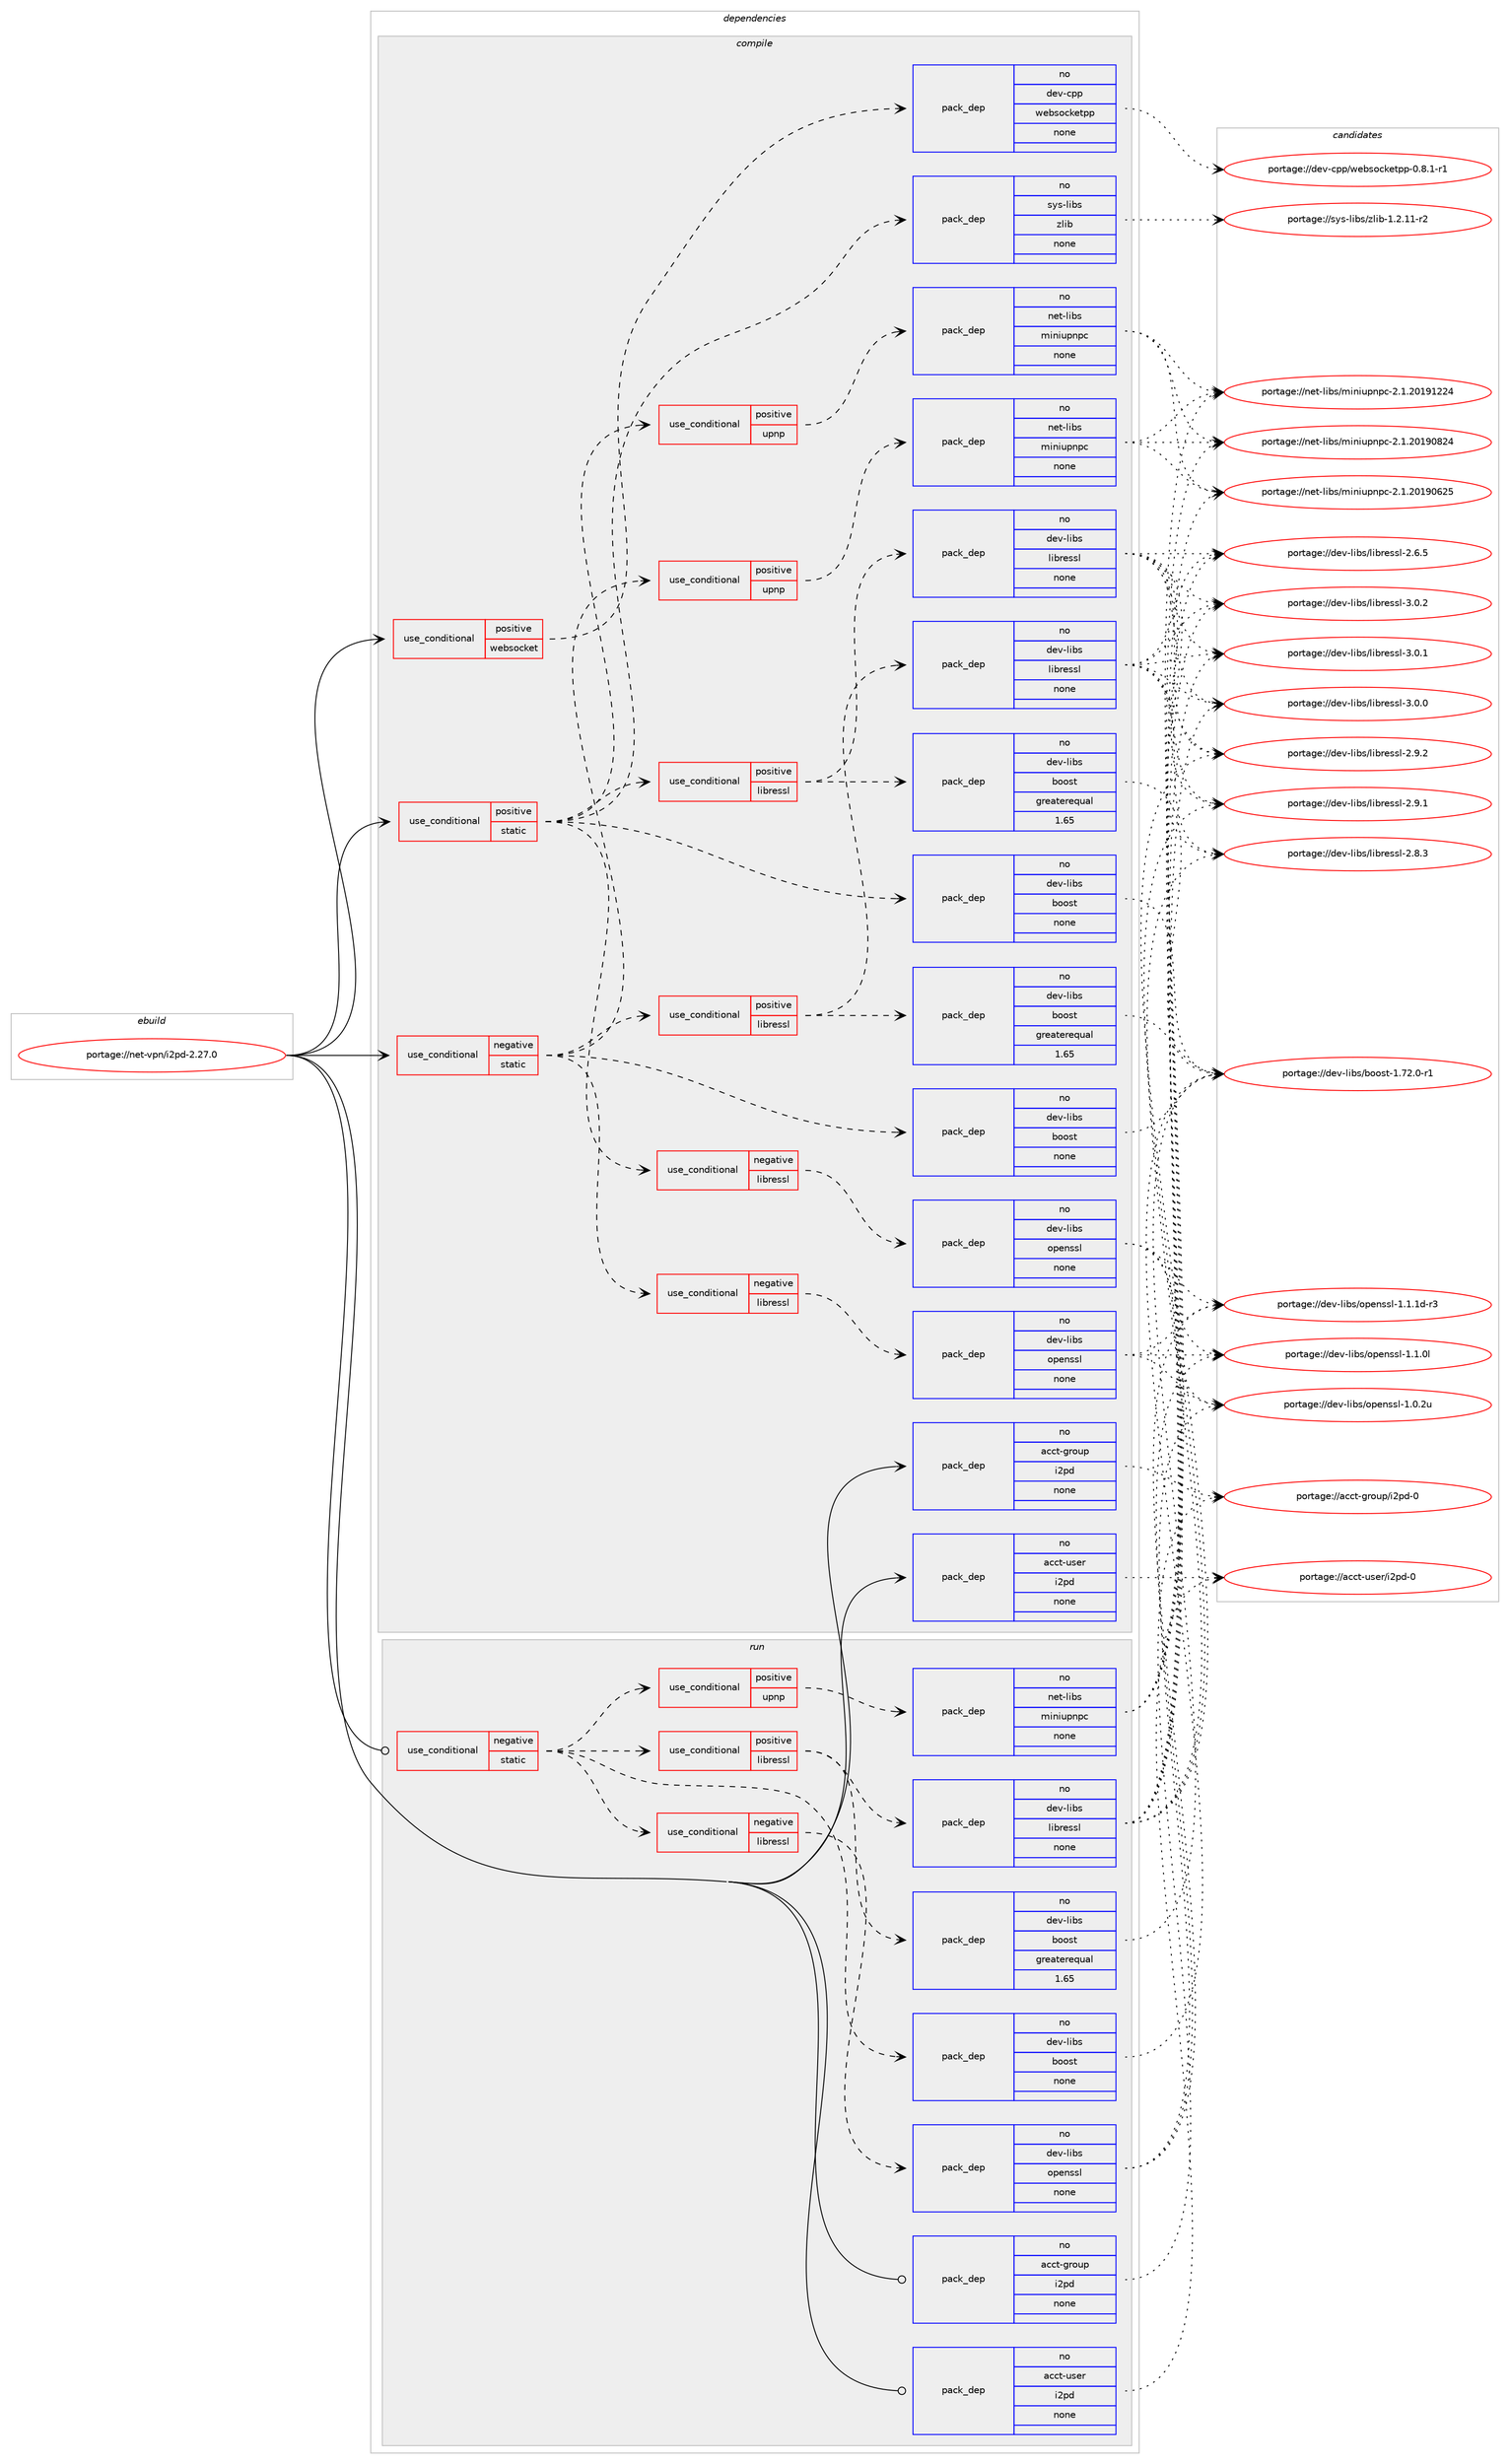 digraph prolog {

# *************
# Graph options
# *************

newrank=true;
concentrate=true;
compound=true;
graph [rankdir=LR,fontname=Helvetica,fontsize=10,ranksep=1.5];#, ranksep=2.5, nodesep=0.2];
edge  [arrowhead=vee];
node  [fontname=Helvetica,fontsize=10];

# **********
# The ebuild
# **********

subgraph cluster_leftcol {
color=gray;
rank=same;
label=<<i>ebuild</i>>;
id [label="portage://net-vpn/i2pd-2.27.0", color=red, width=4, href="../net-vpn/i2pd-2.27.0.svg"];
}

# ****************
# The dependencies
# ****************

subgraph cluster_midcol {
color=gray;
label=<<i>dependencies</i>>;
subgraph cluster_compile {
fillcolor="#eeeeee";
style=filled;
label=<<i>compile</i>>;
subgraph cond23233 {
dependency116070 [label=<<TABLE BORDER="0" CELLBORDER="1" CELLSPACING="0" CELLPADDING="4"><TR><TD ROWSPAN="3" CELLPADDING="10">use_conditional</TD></TR><TR><TD>negative</TD></TR><TR><TD>static</TD></TR></TABLE>>, shape=none, color=red];
subgraph pack90944 {
dependency116071 [label=<<TABLE BORDER="0" CELLBORDER="1" CELLSPACING="0" CELLPADDING="4" WIDTH="220"><TR><TD ROWSPAN="6" CELLPADDING="30">pack_dep</TD></TR><TR><TD WIDTH="110">no</TD></TR><TR><TD>dev-libs</TD></TR><TR><TD>boost</TD></TR><TR><TD>none</TD></TR><TR><TD></TD></TR></TABLE>>, shape=none, color=blue];
}
dependency116070:e -> dependency116071:w [weight=20,style="dashed",arrowhead="vee"];
subgraph cond23234 {
dependency116072 [label=<<TABLE BORDER="0" CELLBORDER="1" CELLSPACING="0" CELLPADDING="4"><TR><TD ROWSPAN="3" CELLPADDING="10">use_conditional</TD></TR><TR><TD>negative</TD></TR><TR><TD>libressl</TD></TR></TABLE>>, shape=none, color=red];
subgraph pack90945 {
dependency116073 [label=<<TABLE BORDER="0" CELLBORDER="1" CELLSPACING="0" CELLPADDING="4" WIDTH="220"><TR><TD ROWSPAN="6" CELLPADDING="30">pack_dep</TD></TR><TR><TD WIDTH="110">no</TD></TR><TR><TD>dev-libs</TD></TR><TR><TD>openssl</TD></TR><TR><TD>none</TD></TR><TR><TD></TD></TR></TABLE>>, shape=none, color=blue];
}
dependency116072:e -> dependency116073:w [weight=20,style="dashed",arrowhead="vee"];
}
dependency116070:e -> dependency116072:w [weight=20,style="dashed",arrowhead="vee"];
subgraph cond23235 {
dependency116074 [label=<<TABLE BORDER="0" CELLBORDER="1" CELLSPACING="0" CELLPADDING="4"><TR><TD ROWSPAN="3" CELLPADDING="10">use_conditional</TD></TR><TR><TD>positive</TD></TR><TR><TD>libressl</TD></TR></TABLE>>, shape=none, color=red];
subgraph pack90946 {
dependency116075 [label=<<TABLE BORDER="0" CELLBORDER="1" CELLSPACING="0" CELLPADDING="4" WIDTH="220"><TR><TD ROWSPAN="6" CELLPADDING="30">pack_dep</TD></TR><TR><TD WIDTH="110">no</TD></TR><TR><TD>dev-libs</TD></TR><TR><TD>libressl</TD></TR><TR><TD>none</TD></TR><TR><TD></TD></TR></TABLE>>, shape=none, color=blue];
}
dependency116074:e -> dependency116075:w [weight=20,style="dashed",arrowhead="vee"];
subgraph pack90947 {
dependency116076 [label=<<TABLE BORDER="0" CELLBORDER="1" CELLSPACING="0" CELLPADDING="4" WIDTH="220"><TR><TD ROWSPAN="6" CELLPADDING="30">pack_dep</TD></TR><TR><TD WIDTH="110">no</TD></TR><TR><TD>dev-libs</TD></TR><TR><TD>boost</TD></TR><TR><TD>greaterequal</TD></TR><TR><TD>1.65</TD></TR></TABLE>>, shape=none, color=blue];
}
dependency116074:e -> dependency116076:w [weight=20,style="dashed",arrowhead="vee"];
}
dependency116070:e -> dependency116074:w [weight=20,style="dashed",arrowhead="vee"];
subgraph cond23236 {
dependency116077 [label=<<TABLE BORDER="0" CELLBORDER="1" CELLSPACING="0" CELLPADDING="4"><TR><TD ROWSPAN="3" CELLPADDING="10">use_conditional</TD></TR><TR><TD>positive</TD></TR><TR><TD>upnp</TD></TR></TABLE>>, shape=none, color=red];
subgraph pack90948 {
dependency116078 [label=<<TABLE BORDER="0" CELLBORDER="1" CELLSPACING="0" CELLPADDING="4" WIDTH="220"><TR><TD ROWSPAN="6" CELLPADDING="30">pack_dep</TD></TR><TR><TD WIDTH="110">no</TD></TR><TR><TD>net-libs</TD></TR><TR><TD>miniupnpc</TD></TR><TR><TD>none</TD></TR><TR><TD></TD></TR></TABLE>>, shape=none, color=blue];
}
dependency116077:e -> dependency116078:w [weight=20,style="dashed",arrowhead="vee"];
}
dependency116070:e -> dependency116077:w [weight=20,style="dashed",arrowhead="vee"];
}
id:e -> dependency116070:w [weight=20,style="solid",arrowhead="vee"];
subgraph cond23237 {
dependency116079 [label=<<TABLE BORDER="0" CELLBORDER="1" CELLSPACING="0" CELLPADDING="4"><TR><TD ROWSPAN="3" CELLPADDING="10">use_conditional</TD></TR><TR><TD>positive</TD></TR><TR><TD>static</TD></TR></TABLE>>, shape=none, color=red];
subgraph pack90949 {
dependency116080 [label=<<TABLE BORDER="0" CELLBORDER="1" CELLSPACING="0" CELLPADDING="4" WIDTH="220"><TR><TD ROWSPAN="6" CELLPADDING="30">pack_dep</TD></TR><TR><TD WIDTH="110">no</TD></TR><TR><TD>dev-libs</TD></TR><TR><TD>boost</TD></TR><TR><TD>none</TD></TR><TR><TD></TD></TR></TABLE>>, shape=none, color=blue];
}
dependency116079:e -> dependency116080:w [weight=20,style="dashed",arrowhead="vee"];
subgraph cond23238 {
dependency116081 [label=<<TABLE BORDER="0" CELLBORDER="1" CELLSPACING="0" CELLPADDING="4"><TR><TD ROWSPAN="3" CELLPADDING="10">use_conditional</TD></TR><TR><TD>negative</TD></TR><TR><TD>libressl</TD></TR></TABLE>>, shape=none, color=red];
subgraph pack90950 {
dependency116082 [label=<<TABLE BORDER="0" CELLBORDER="1" CELLSPACING="0" CELLPADDING="4" WIDTH="220"><TR><TD ROWSPAN="6" CELLPADDING="30">pack_dep</TD></TR><TR><TD WIDTH="110">no</TD></TR><TR><TD>dev-libs</TD></TR><TR><TD>openssl</TD></TR><TR><TD>none</TD></TR><TR><TD></TD></TR></TABLE>>, shape=none, color=blue];
}
dependency116081:e -> dependency116082:w [weight=20,style="dashed",arrowhead="vee"];
}
dependency116079:e -> dependency116081:w [weight=20,style="dashed",arrowhead="vee"];
subgraph cond23239 {
dependency116083 [label=<<TABLE BORDER="0" CELLBORDER="1" CELLSPACING="0" CELLPADDING="4"><TR><TD ROWSPAN="3" CELLPADDING="10">use_conditional</TD></TR><TR><TD>positive</TD></TR><TR><TD>libressl</TD></TR></TABLE>>, shape=none, color=red];
subgraph pack90951 {
dependency116084 [label=<<TABLE BORDER="0" CELLBORDER="1" CELLSPACING="0" CELLPADDING="4" WIDTH="220"><TR><TD ROWSPAN="6" CELLPADDING="30">pack_dep</TD></TR><TR><TD WIDTH="110">no</TD></TR><TR><TD>dev-libs</TD></TR><TR><TD>libressl</TD></TR><TR><TD>none</TD></TR><TR><TD></TD></TR></TABLE>>, shape=none, color=blue];
}
dependency116083:e -> dependency116084:w [weight=20,style="dashed",arrowhead="vee"];
subgraph pack90952 {
dependency116085 [label=<<TABLE BORDER="0" CELLBORDER="1" CELLSPACING="0" CELLPADDING="4" WIDTH="220"><TR><TD ROWSPAN="6" CELLPADDING="30">pack_dep</TD></TR><TR><TD WIDTH="110">no</TD></TR><TR><TD>dev-libs</TD></TR><TR><TD>boost</TD></TR><TR><TD>greaterequal</TD></TR><TR><TD>1.65</TD></TR></TABLE>>, shape=none, color=blue];
}
dependency116083:e -> dependency116085:w [weight=20,style="dashed",arrowhead="vee"];
}
dependency116079:e -> dependency116083:w [weight=20,style="dashed",arrowhead="vee"];
subgraph pack90953 {
dependency116086 [label=<<TABLE BORDER="0" CELLBORDER="1" CELLSPACING="0" CELLPADDING="4" WIDTH="220"><TR><TD ROWSPAN="6" CELLPADDING="30">pack_dep</TD></TR><TR><TD WIDTH="110">no</TD></TR><TR><TD>sys-libs</TD></TR><TR><TD>zlib</TD></TR><TR><TD>none</TD></TR><TR><TD></TD></TR></TABLE>>, shape=none, color=blue];
}
dependency116079:e -> dependency116086:w [weight=20,style="dashed",arrowhead="vee"];
subgraph cond23240 {
dependency116087 [label=<<TABLE BORDER="0" CELLBORDER="1" CELLSPACING="0" CELLPADDING="4"><TR><TD ROWSPAN="3" CELLPADDING="10">use_conditional</TD></TR><TR><TD>positive</TD></TR><TR><TD>upnp</TD></TR></TABLE>>, shape=none, color=red];
subgraph pack90954 {
dependency116088 [label=<<TABLE BORDER="0" CELLBORDER="1" CELLSPACING="0" CELLPADDING="4" WIDTH="220"><TR><TD ROWSPAN="6" CELLPADDING="30">pack_dep</TD></TR><TR><TD WIDTH="110">no</TD></TR><TR><TD>net-libs</TD></TR><TR><TD>miniupnpc</TD></TR><TR><TD>none</TD></TR><TR><TD></TD></TR></TABLE>>, shape=none, color=blue];
}
dependency116087:e -> dependency116088:w [weight=20,style="dashed",arrowhead="vee"];
}
dependency116079:e -> dependency116087:w [weight=20,style="dashed",arrowhead="vee"];
}
id:e -> dependency116079:w [weight=20,style="solid",arrowhead="vee"];
subgraph cond23241 {
dependency116089 [label=<<TABLE BORDER="0" CELLBORDER="1" CELLSPACING="0" CELLPADDING="4"><TR><TD ROWSPAN="3" CELLPADDING="10">use_conditional</TD></TR><TR><TD>positive</TD></TR><TR><TD>websocket</TD></TR></TABLE>>, shape=none, color=red];
subgraph pack90955 {
dependency116090 [label=<<TABLE BORDER="0" CELLBORDER="1" CELLSPACING="0" CELLPADDING="4" WIDTH="220"><TR><TD ROWSPAN="6" CELLPADDING="30">pack_dep</TD></TR><TR><TD WIDTH="110">no</TD></TR><TR><TD>dev-cpp</TD></TR><TR><TD>websocketpp</TD></TR><TR><TD>none</TD></TR><TR><TD></TD></TR></TABLE>>, shape=none, color=blue];
}
dependency116089:e -> dependency116090:w [weight=20,style="dashed",arrowhead="vee"];
}
id:e -> dependency116089:w [weight=20,style="solid",arrowhead="vee"];
subgraph pack90956 {
dependency116091 [label=<<TABLE BORDER="0" CELLBORDER="1" CELLSPACING="0" CELLPADDING="4" WIDTH="220"><TR><TD ROWSPAN="6" CELLPADDING="30">pack_dep</TD></TR><TR><TD WIDTH="110">no</TD></TR><TR><TD>acct-group</TD></TR><TR><TD>i2pd</TD></TR><TR><TD>none</TD></TR><TR><TD></TD></TR></TABLE>>, shape=none, color=blue];
}
id:e -> dependency116091:w [weight=20,style="solid",arrowhead="vee"];
subgraph pack90957 {
dependency116092 [label=<<TABLE BORDER="0" CELLBORDER="1" CELLSPACING="0" CELLPADDING="4" WIDTH="220"><TR><TD ROWSPAN="6" CELLPADDING="30">pack_dep</TD></TR><TR><TD WIDTH="110">no</TD></TR><TR><TD>acct-user</TD></TR><TR><TD>i2pd</TD></TR><TR><TD>none</TD></TR><TR><TD></TD></TR></TABLE>>, shape=none, color=blue];
}
id:e -> dependency116092:w [weight=20,style="solid",arrowhead="vee"];
}
subgraph cluster_compileandrun {
fillcolor="#eeeeee";
style=filled;
label=<<i>compile and run</i>>;
}
subgraph cluster_run {
fillcolor="#eeeeee";
style=filled;
label=<<i>run</i>>;
subgraph cond23242 {
dependency116093 [label=<<TABLE BORDER="0" CELLBORDER="1" CELLSPACING="0" CELLPADDING="4"><TR><TD ROWSPAN="3" CELLPADDING="10">use_conditional</TD></TR><TR><TD>negative</TD></TR><TR><TD>static</TD></TR></TABLE>>, shape=none, color=red];
subgraph pack90958 {
dependency116094 [label=<<TABLE BORDER="0" CELLBORDER="1" CELLSPACING="0" CELLPADDING="4" WIDTH="220"><TR><TD ROWSPAN="6" CELLPADDING="30">pack_dep</TD></TR><TR><TD WIDTH="110">no</TD></TR><TR><TD>dev-libs</TD></TR><TR><TD>boost</TD></TR><TR><TD>none</TD></TR><TR><TD></TD></TR></TABLE>>, shape=none, color=blue];
}
dependency116093:e -> dependency116094:w [weight=20,style="dashed",arrowhead="vee"];
subgraph cond23243 {
dependency116095 [label=<<TABLE BORDER="0" CELLBORDER="1" CELLSPACING="0" CELLPADDING="4"><TR><TD ROWSPAN="3" CELLPADDING="10">use_conditional</TD></TR><TR><TD>negative</TD></TR><TR><TD>libressl</TD></TR></TABLE>>, shape=none, color=red];
subgraph pack90959 {
dependency116096 [label=<<TABLE BORDER="0" CELLBORDER="1" CELLSPACING="0" CELLPADDING="4" WIDTH="220"><TR><TD ROWSPAN="6" CELLPADDING="30">pack_dep</TD></TR><TR><TD WIDTH="110">no</TD></TR><TR><TD>dev-libs</TD></TR><TR><TD>openssl</TD></TR><TR><TD>none</TD></TR><TR><TD></TD></TR></TABLE>>, shape=none, color=blue];
}
dependency116095:e -> dependency116096:w [weight=20,style="dashed",arrowhead="vee"];
}
dependency116093:e -> dependency116095:w [weight=20,style="dashed",arrowhead="vee"];
subgraph cond23244 {
dependency116097 [label=<<TABLE BORDER="0" CELLBORDER="1" CELLSPACING="0" CELLPADDING="4"><TR><TD ROWSPAN="3" CELLPADDING="10">use_conditional</TD></TR><TR><TD>positive</TD></TR><TR><TD>libressl</TD></TR></TABLE>>, shape=none, color=red];
subgraph pack90960 {
dependency116098 [label=<<TABLE BORDER="0" CELLBORDER="1" CELLSPACING="0" CELLPADDING="4" WIDTH="220"><TR><TD ROWSPAN="6" CELLPADDING="30">pack_dep</TD></TR><TR><TD WIDTH="110">no</TD></TR><TR><TD>dev-libs</TD></TR><TR><TD>libressl</TD></TR><TR><TD>none</TD></TR><TR><TD></TD></TR></TABLE>>, shape=none, color=blue];
}
dependency116097:e -> dependency116098:w [weight=20,style="dashed",arrowhead="vee"];
subgraph pack90961 {
dependency116099 [label=<<TABLE BORDER="0" CELLBORDER="1" CELLSPACING="0" CELLPADDING="4" WIDTH="220"><TR><TD ROWSPAN="6" CELLPADDING="30">pack_dep</TD></TR><TR><TD WIDTH="110">no</TD></TR><TR><TD>dev-libs</TD></TR><TR><TD>boost</TD></TR><TR><TD>greaterequal</TD></TR><TR><TD>1.65</TD></TR></TABLE>>, shape=none, color=blue];
}
dependency116097:e -> dependency116099:w [weight=20,style="dashed",arrowhead="vee"];
}
dependency116093:e -> dependency116097:w [weight=20,style="dashed",arrowhead="vee"];
subgraph cond23245 {
dependency116100 [label=<<TABLE BORDER="0" CELLBORDER="1" CELLSPACING="0" CELLPADDING="4"><TR><TD ROWSPAN="3" CELLPADDING="10">use_conditional</TD></TR><TR><TD>positive</TD></TR><TR><TD>upnp</TD></TR></TABLE>>, shape=none, color=red];
subgraph pack90962 {
dependency116101 [label=<<TABLE BORDER="0" CELLBORDER="1" CELLSPACING="0" CELLPADDING="4" WIDTH="220"><TR><TD ROWSPAN="6" CELLPADDING="30">pack_dep</TD></TR><TR><TD WIDTH="110">no</TD></TR><TR><TD>net-libs</TD></TR><TR><TD>miniupnpc</TD></TR><TR><TD>none</TD></TR><TR><TD></TD></TR></TABLE>>, shape=none, color=blue];
}
dependency116100:e -> dependency116101:w [weight=20,style="dashed",arrowhead="vee"];
}
dependency116093:e -> dependency116100:w [weight=20,style="dashed",arrowhead="vee"];
}
id:e -> dependency116093:w [weight=20,style="solid",arrowhead="odot"];
subgraph pack90963 {
dependency116102 [label=<<TABLE BORDER="0" CELLBORDER="1" CELLSPACING="0" CELLPADDING="4" WIDTH="220"><TR><TD ROWSPAN="6" CELLPADDING="30">pack_dep</TD></TR><TR><TD WIDTH="110">no</TD></TR><TR><TD>acct-group</TD></TR><TR><TD>i2pd</TD></TR><TR><TD>none</TD></TR><TR><TD></TD></TR></TABLE>>, shape=none, color=blue];
}
id:e -> dependency116102:w [weight=20,style="solid",arrowhead="odot"];
subgraph pack90964 {
dependency116103 [label=<<TABLE BORDER="0" CELLBORDER="1" CELLSPACING="0" CELLPADDING="4" WIDTH="220"><TR><TD ROWSPAN="6" CELLPADDING="30">pack_dep</TD></TR><TR><TD WIDTH="110">no</TD></TR><TR><TD>acct-user</TD></TR><TR><TD>i2pd</TD></TR><TR><TD>none</TD></TR><TR><TD></TD></TR></TABLE>>, shape=none, color=blue];
}
id:e -> dependency116103:w [weight=20,style="solid",arrowhead="odot"];
}
}

# **************
# The candidates
# **************

subgraph cluster_choices {
rank=same;
color=gray;
label=<<i>candidates</i>>;

subgraph choice90944 {
color=black;
nodesep=1;
choice10010111845108105981154798111111115116454946555046484511449 [label="portage://dev-libs/boost-1.72.0-r1", color=red, width=4,href="../dev-libs/boost-1.72.0-r1.svg"];
dependency116071:e -> choice10010111845108105981154798111111115116454946555046484511449:w [style=dotted,weight="100"];
}
subgraph choice90945 {
color=black;
nodesep=1;
choice1001011184510810598115471111121011101151151084549464946491004511451 [label="portage://dev-libs/openssl-1.1.1d-r3", color=red, width=4,href="../dev-libs/openssl-1.1.1d-r3.svg"];
choice100101118451081059811547111112101110115115108454946494648108 [label="portage://dev-libs/openssl-1.1.0l", color=red, width=4,href="../dev-libs/openssl-1.1.0l.svg"];
choice100101118451081059811547111112101110115115108454946484650117 [label="portage://dev-libs/openssl-1.0.2u", color=red, width=4,href="../dev-libs/openssl-1.0.2u.svg"];
dependency116073:e -> choice1001011184510810598115471111121011101151151084549464946491004511451:w [style=dotted,weight="100"];
dependency116073:e -> choice100101118451081059811547111112101110115115108454946494648108:w [style=dotted,weight="100"];
dependency116073:e -> choice100101118451081059811547111112101110115115108454946484650117:w [style=dotted,weight="100"];
}
subgraph choice90946 {
color=black;
nodesep=1;
choice10010111845108105981154710810598114101115115108455146484650 [label="portage://dev-libs/libressl-3.0.2", color=red, width=4,href="../dev-libs/libressl-3.0.2.svg"];
choice10010111845108105981154710810598114101115115108455146484649 [label="portage://dev-libs/libressl-3.0.1", color=red, width=4,href="../dev-libs/libressl-3.0.1.svg"];
choice10010111845108105981154710810598114101115115108455146484648 [label="portage://dev-libs/libressl-3.0.0", color=red, width=4,href="../dev-libs/libressl-3.0.0.svg"];
choice10010111845108105981154710810598114101115115108455046574650 [label="portage://dev-libs/libressl-2.9.2", color=red, width=4,href="../dev-libs/libressl-2.9.2.svg"];
choice10010111845108105981154710810598114101115115108455046574649 [label="portage://dev-libs/libressl-2.9.1", color=red, width=4,href="../dev-libs/libressl-2.9.1.svg"];
choice10010111845108105981154710810598114101115115108455046564651 [label="portage://dev-libs/libressl-2.8.3", color=red, width=4,href="../dev-libs/libressl-2.8.3.svg"];
choice10010111845108105981154710810598114101115115108455046544653 [label="portage://dev-libs/libressl-2.6.5", color=red, width=4,href="../dev-libs/libressl-2.6.5.svg"];
dependency116075:e -> choice10010111845108105981154710810598114101115115108455146484650:w [style=dotted,weight="100"];
dependency116075:e -> choice10010111845108105981154710810598114101115115108455146484649:w [style=dotted,weight="100"];
dependency116075:e -> choice10010111845108105981154710810598114101115115108455146484648:w [style=dotted,weight="100"];
dependency116075:e -> choice10010111845108105981154710810598114101115115108455046574650:w [style=dotted,weight="100"];
dependency116075:e -> choice10010111845108105981154710810598114101115115108455046574649:w [style=dotted,weight="100"];
dependency116075:e -> choice10010111845108105981154710810598114101115115108455046564651:w [style=dotted,weight="100"];
dependency116075:e -> choice10010111845108105981154710810598114101115115108455046544653:w [style=dotted,weight="100"];
}
subgraph choice90947 {
color=black;
nodesep=1;
choice10010111845108105981154798111111115116454946555046484511449 [label="portage://dev-libs/boost-1.72.0-r1", color=red, width=4,href="../dev-libs/boost-1.72.0-r1.svg"];
dependency116076:e -> choice10010111845108105981154798111111115116454946555046484511449:w [style=dotted,weight="100"];
}
subgraph choice90948 {
color=black;
nodesep=1;
choice1101011164510810598115471091051101051171121101129945504649465048495749505052 [label="portage://net-libs/miniupnpc-2.1.20191224", color=red, width=4,href="../net-libs/miniupnpc-2.1.20191224.svg"];
choice1101011164510810598115471091051101051171121101129945504649465048495748565052 [label="portage://net-libs/miniupnpc-2.1.20190824", color=red, width=4,href="../net-libs/miniupnpc-2.1.20190824.svg"];
choice1101011164510810598115471091051101051171121101129945504649465048495748545053 [label="portage://net-libs/miniupnpc-2.1.20190625", color=red, width=4,href="../net-libs/miniupnpc-2.1.20190625.svg"];
dependency116078:e -> choice1101011164510810598115471091051101051171121101129945504649465048495749505052:w [style=dotted,weight="100"];
dependency116078:e -> choice1101011164510810598115471091051101051171121101129945504649465048495748565052:w [style=dotted,weight="100"];
dependency116078:e -> choice1101011164510810598115471091051101051171121101129945504649465048495748545053:w [style=dotted,weight="100"];
}
subgraph choice90949 {
color=black;
nodesep=1;
choice10010111845108105981154798111111115116454946555046484511449 [label="portage://dev-libs/boost-1.72.0-r1", color=red, width=4,href="../dev-libs/boost-1.72.0-r1.svg"];
dependency116080:e -> choice10010111845108105981154798111111115116454946555046484511449:w [style=dotted,weight="100"];
}
subgraph choice90950 {
color=black;
nodesep=1;
choice1001011184510810598115471111121011101151151084549464946491004511451 [label="portage://dev-libs/openssl-1.1.1d-r3", color=red, width=4,href="../dev-libs/openssl-1.1.1d-r3.svg"];
choice100101118451081059811547111112101110115115108454946494648108 [label="portage://dev-libs/openssl-1.1.0l", color=red, width=4,href="../dev-libs/openssl-1.1.0l.svg"];
choice100101118451081059811547111112101110115115108454946484650117 [label="portage://dev-libs/openssl-1.0.2u", color=red, width=4,href="../dev-libs/openssl-1.0.2u.svg"];
dependency116082:e -> choice1001011184510810598115471111121011101151151084549464946491004511451:w [style=dotted,weight="100"];
dependency116082:e -> choice100101118451081059811547111112101110115115108454946494648108:w [style=dotted,weight="100"];
dependency116082:e -> choice100101118451081059811547111112101110115115108454946484650117:w [style=dotted,weight="100"];
}
subgraph choice90951 {
color=black;
nodesep=1;
choice10010111845108105981154710810598114101115115108455146484650 [label="portage://dev-libs/libressl-3.0.2", color=red, width=4,href="../dev-libs/libressl-3.0.2.svg"];
choice10010111845108105981154710810598114101115115108455146484649 [label="portage://dev-libs/libressl-3.0.1", color=red, width=4,href="../dev-libs/libressl-3.0.1.svg"];
choice10010111845108105981154710810598114101115115108455146484648 [label="portage://dev-libs/libressl-3.0.0", color=red, width=4,href="../dev-libs/libressl-3.0.0.svg"];
choice10010111845108105981154710810598114101115115108455046574650 [label="portage://dev-libs/libressl-2.9.2", color=red, width=4,href="../dev-libs/libressl-2.9.2.svg"];
choice10010111845108105981154710810598114101115115108455046574649 [label="portage://dev-libs/libressl-2.9.1", color=red, width=4,href="../dev-libs/libressl-2.9.1.svg"];
choice10010111845108105981154710810598114101115115108455046564651 [label="portage://dev-libs/libressl-2.8.3", color=red, width=4,href="../dev-libs/libressl-2.8.3.svg"];
choice10010111845108105981154710810598114101115115108455046544653 [label="portage://dev-libs/libressl-2.6.5", color=red, width=4,href="../dev-libs/libressl-2.6.5.svg"];
dependency116084:e -> choice10010111845108105981154710810598114101115115108455146484650:w [style=dotted,weight="100"];
dependency116084:e -> choice10010111845108105981154710810598114101115115108455146484649:w [style=dotted,weight="100"];
dependency116084:e -> choice10010111845108105981154710810598114101115115108455146484648:w [style=dotted,weight="100"];
dependency116084:e -> choice10010111845108105981154710810598114101115115108455046574650:w [style=dotted,weight="100"];
dependency116084:e -> choice10010111845108105981154710810598114101115115108455046574649:w [style=dotted,weight="100"];
dependency116084:e -> choice10010111845108105981154710810598114101115115108455046564651:w [style=dotted,weight="100"];
dependency116084:e -> choice10010111845108105981154710810598114101115115108455046544653:w [style=dotted,weight="100"];
}
subgraph choice90952 {
color=black;
nodesep=1;
choice10010111845108105981154798111111115116454946555046484511449 [label="portage://dev-libs/boost-1.72.0-r1", color=red, width=4,href="../dev-libs/boost-1.72.0-r1.svg"];
dependency116085:e -> choice10010111845108105981154798111111115116454946555046484511449:w [style=dotted,weight="100"];
}
subgraph choice90953 {
color=black;
nodesep=1;
choice11512111545108105981154712210810598454946504649494511450 [label="portage://sys-libs/zlib-1.2.11-r2", color=red, width=4,href="../sys-libs/zlib-1.2.11-r2.svg"];
dependency116086:e -> choice11512111545108105981154712210810598454946504649494511450:w [style=dotted,weight="100"];
}
subgraph choice90954 {
color=black;
nodesep=1;
choice1101011164510810598115471091051101051171121101129945504649465048495749505052 [label="portage://net-libs/miniupnpc-2.1.20191224", color=red, width=4,href="../net-libs/miniupnpc-2.1.20191224.svg"];
choice1101011164510810598115471091051101051171121101129945504649465048495748565052 [label="portage://net-libs/miniupnpc-2.1.20190824", color=red, width=4,href="../net-libs/miniupnpc-2.1.20190824.svg"];
choice1101011164510810598115471091051101051171121101129945504649465048495748545053 [label="portage://net-libs/miniupnpc-2.1.20190625", color=red, width=4,href="../net-libs/miniupnpc-2.1.20190625.svg"];
dependency116088:e -> choice1101011164510810598115471091051101051171121101129945504649465048495749505052:w [style=dotted,weight="100"];
dependency116088:e -> choice1101011164510810598115471091051101051171121101129945504649465048495748565052:w [style=dotted,weight="100"];
dependency116088:e -> choice1101011164510810598115471091051101051171121101129945504649465048495748545053:w [style=dotted,weight="100"];
}
subgraph choice90955 {
color=black;
nodesep=1;
choice10010111845991121124711910198115111991071011161121124548465646494511449 [label="portage://dev-cpp/websocketpp-0.8.1-r1", color=red, width=4,href="../dev-cpp/websocketpp-0.8.1-r1.svg"];
dependency116090:e -> choice10010111845991121124711910198115111991071011161121124548465646494511449:w [style=dotted,weight="100"];
}
subgraph choice90956 {
color=black;
nodesep=1;
choice9799991164510311411111711247105501121004548 [label="portage://acct-group/i2pd-0", color=red, width=4,href="../acct-group/i2pd-0.svg"];
dependency116091:e -> choice9799991164510311411111711247105501121004548:w [style=dotted,weight="100"];
}
subgraph choice90957 {
color=black;
nodesep=1;
choice9799991164511711510111447105501121004548 [label="portage://acct-user/i2pd-0", color=red, width=4,href="../acct-user/i2pd-0.svg"];
dependency116092:e -> choice9799991164511711510111447105501121004548:w [style=dotted,weight="100"];
}
subgraph choice90958 {
color=black;
nodesep=1;
choice10010111845108105981154798111111115116454946555046484511449 [label="portage://dev-libs/boost-1.72.0-r1", color=red, width=4,href="../dev-libs/boost-1.72.0-r1.svg"];
dependency116094:e -> choice10010111845108105981154798111111115116454946555046484511449:w [style=dotted,weight="100"];
}
subgraph choice90959 {
color=black;
nodesep=1;
choice1001011184510810598115471111121011101151151084549464946491004511451 [label="portage://dev-libs/openssl-1.1.1d-r3", color=red, width=4,href="../dev-libs/openssl-1.1.1d-r3.svg"];
choice100101118451081059811547111112101110115115108454946494648108 [label="portage://dev-libs/openssl-1.1.0l", color=red, width=4,href="../dev-libs/openssl-1.1.0l.svg"];
choice100101118451081059811547111112101110115115108454946484650117 [label="portage://dev-libs/openssl-1.0.2u", color=red, width=4,href="../dev-libs/openssl-1.0.2u.svg"];
dependency116096:e -> choice1001011184510810598115471111121011101151151084549464946491004511451:w [style=dotted,weight="100"];
dependency116096:e -> choice100101118451081059811547111112101110115115108454946494648108:w [style=dotted,weight="100"];
dependency116096:e -> choice100101118451081059811547111112101110115115108454946484650117:w [style=dotted,weight="100"];
}
subgraph choice90960 {
color=black;
nodesep=1;
choice10010111845108105981154710810598114101115115108455146484650 [label="portage://dev-libs/libressl-3.0.2", color=red, width=4,href="../dev-libs/libressl-3.0.2.svg"];
choice10010111845108105981154710810598114101115115108455146484649 [label="portage://dev-libs/libressl-3.0.1", color=red, width=4,href="../dev-libs/libressl-3.0.1.svg"];
choice10010111845108105981154710810598114101115115108455146484648 [label="portage://dev-libs/libressl-3.0.0", color=red, width=4,href="../dev-libs/libressl-3.0.0.svg"];
choice10010111845108105981154710810598114101115115108455046574650 [label="portage://dev-libs/libressl-2.9.2", color=red, width=4,href="../dev-libs/libressl-2.9.2.svg"];
choice10010111845108105981154710810598114101115115108455046574649 [label="portage://dev-libs/libressl-2.9.1", color=red, width=4,href="../dev-libs/libressl-2.9.1.svg"];
choice10010111845108105981154710810598114101115115108455046564651 [label="portage://dev-libs/libressl-2.8.3", color=red, width=4,href="../dev-libs/libressl-2.8.3.svg"];
choice10010111845108105981154710810598114101115115108455046544653 [label="portage://dev-libs/libressl-2.6.5", color=red, width=4,href="../dev-libs/libressl-2.6.5.svg"];
dependency116098:e -> choice10010111845108105981154710810598114101115115108455146484650:w [style=dotted,weight="100"];
dependency116098:e -> choice10010111845108105981154710810598114101115115108455146484649:w [style=dotted,weight="100"];
dependency116098:e -> choice10010111845108105981154710810598114101115115108455146484648:w [style=dotted,weight="100"];
dependency116098:e -> choice10010111845108105981154710810598114101115115108455046574650:w [style=dotted,weight="100"];
dependency116098:e -> choice10010111845108105981154710810598114101115115108455046574649:w [style=dotted,weight="100"];
dependency116098:e -> choice10010111845108105981154710810598114101115115108455046564651:w [style=dotted,weight="100"];
dependency116098:e -> choice10010111845108105981154710810598114101115115108455046544653:w [style=dotted,weight="100"];
}
subgraph choice90961 {
color=black;
nodesep=1;
choice10010111845108105981154798111111115116454946555046484511449 [label="portage://dev-libs/boost-1.72.0-r1", color=red, width=4,href="../dev-libs/boost-1.72.0-r1.svg"];
dependency116099:e -> choice10010111845108105981154798111111115116454946555046484511449:w [style=dotted,weight="100"];
}
subgraph choice90962 {
color=black;
nodesep=1;
choice1101011164510810598115471091051101051171121101129945504649465048495749505052 [label="portage://net-libs/miniupnpc-2.1.20191224", color=red, width=4,href="../net-libs/miniupnpc-2.1.20191224.svg"];
choice1101011164510810598115471091051101051171121101129945504649465048495748565052 [label="portage://net-libs/miniupnpc-2.1.20190824", color=red, width=4,href="../net-libs/miniupnpc-2.1.20190824.svg"];
choice1101011164510810598115471091051101051171121101129945504649465048495748545053 [label="portage://net-libs/miniupnpc-2.1.20190625", color=red, width=4,href="../net-libs/miniupnpc-2.1.20190625.svg"];
dependency116101:e -> choice1101011164510810598115471091051101051171121101129945504649465048495749505052:w [style=dotted,weight="100"];
dependency116101:e -> choice1101011164510810598115471091051101051171121101129945504649465048495748565052:w [style=dotted,weight="100"];
dependency116101:e -> choice1101011164510810598115471091051101051171121101129945504649465048495748545053:w [style=dotted,weight="100"];
}
subgraph choice90963 {
color=black;
nodesep=1;
choice9799991164510311411111711247105501121004548 [label="portage://acct-group/i2pd-0", color=red, width=4,href="../acct-group/i2pd-0.svg"];
dependency116102:e -> choice9799991164510311411111711247105501121004548:w [style=dotted,weight="100"];
}
subgraph choice90964 {
color=black;
nodesep=1;
choice9799991164511711510111447105501121004548 [label="portage://acct-user/i2pd-0", color=red, width=4,href="../acct-user/i2pd-0.svg"];
dependency116103:e -> choice9799991164511711510111447105501121004548:w [style=dotted,weight="100"];
}
}

}
